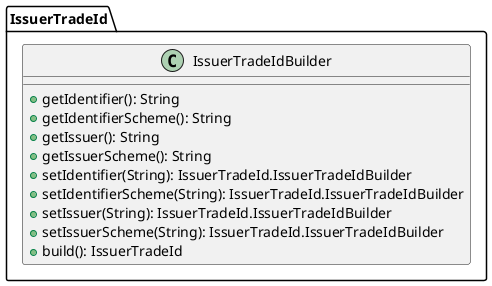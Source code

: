 @startuml

    class IssuerTradeId.IssuerTradeIdBuilder [[IssuerTradeId.IssuerTradeIdBuilder.html]] {
        +getIdentifier(): String
        +getIdentifierScheme(): String
        +getIssuer(): String
        +getIssuerScheme(): String
        +setIdentifier(String): IssuerTradeId.IssuerTradeIdBuilder
        +setIdentifierScheme(String): IssuerTradeId.IssuerTradeIdBuilder
        +setIssuer(String): IssuerTradeId.IssuerTradeIdBuilder
        +setIssuerScheme(String): IssuerTradeId.IssuerTradeIdBuilder
        +build(): IssuerTradeId
    }

@enduml
